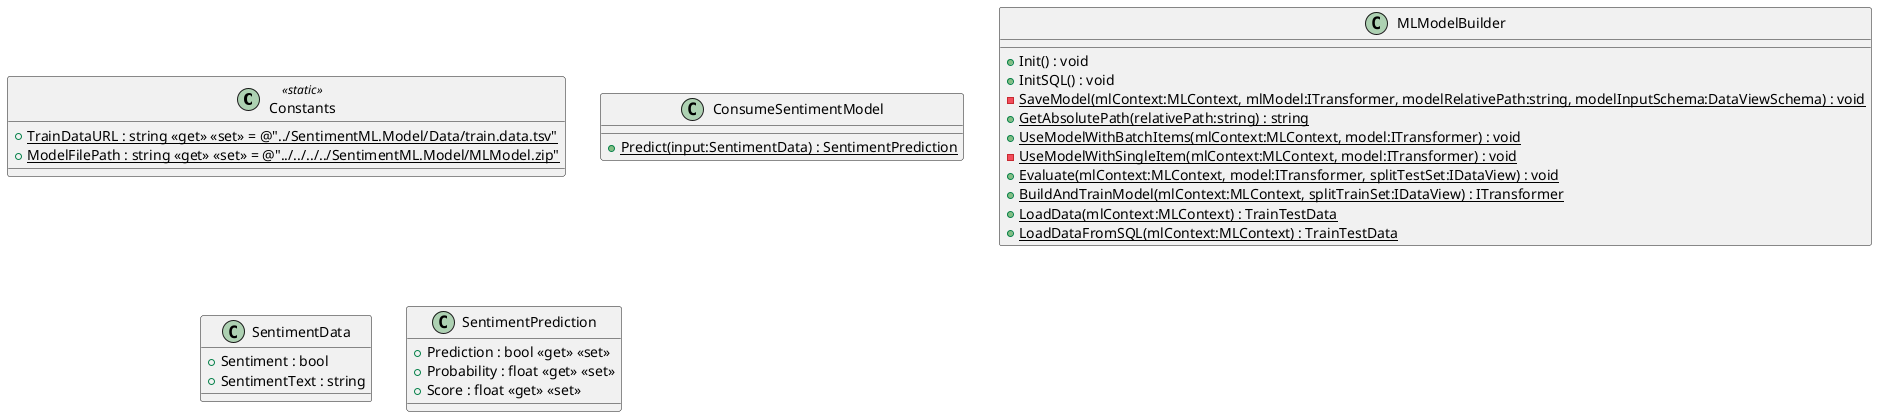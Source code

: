@startuml
class Constants <<static>> {
    + {static} TrainDataURL : string <<get>> <<set>> = @"../SentimentML.Model/Data/train.data.tsv"
    + {static} ModelFilePath : string <<get>> <<set>> = @"../../../../SentimentML.Model/MLModel.zip"
}
class ConsumeSentimentModel {
    + {static} Predict(input:SentimentData) : SentimentPrediction
}
class MLModelBuilder {
    + Init() : void
    + InitSQL() : void
    - {static} SaveModel(mlContext:MLContext, mlModel:ITransformer, modelRelativePath:string, modelInputSchema:DataViewSchema) : void
    + {static} GetAbsolutePath(relativePath:string) : string
    + {static} UseModelWithBatchItems(mlContext:MLContext, model:ITransformer) : void
    - {static} UseModelWithSingleItem(mlContext:MLContext, model:ITransformer) : void
    + {static} Evaluate(mlContext:MLContext, model:ITransformer, splitTestSet:IDataView) : void
    + {static} BuildAndTrainModel(mlContext:MLContext, splitTrainSet:IDataView) : ITransformer
    + {static} LoadData(mlContext:MLContext) : TrainTestData
    + {static} LoadDataFromSQL(mlContext:MLContext) : TrainTestData
}
class SentimentData {
    + Sentiment : bool
    + SentimentText : string
}
class SentimentPrediction {
    + Prediction : bool <<get>> <<set>>
    + Probability : float <<get>> <<set>>
    + Score : float <<get>> <<set>>
}
@enduml
